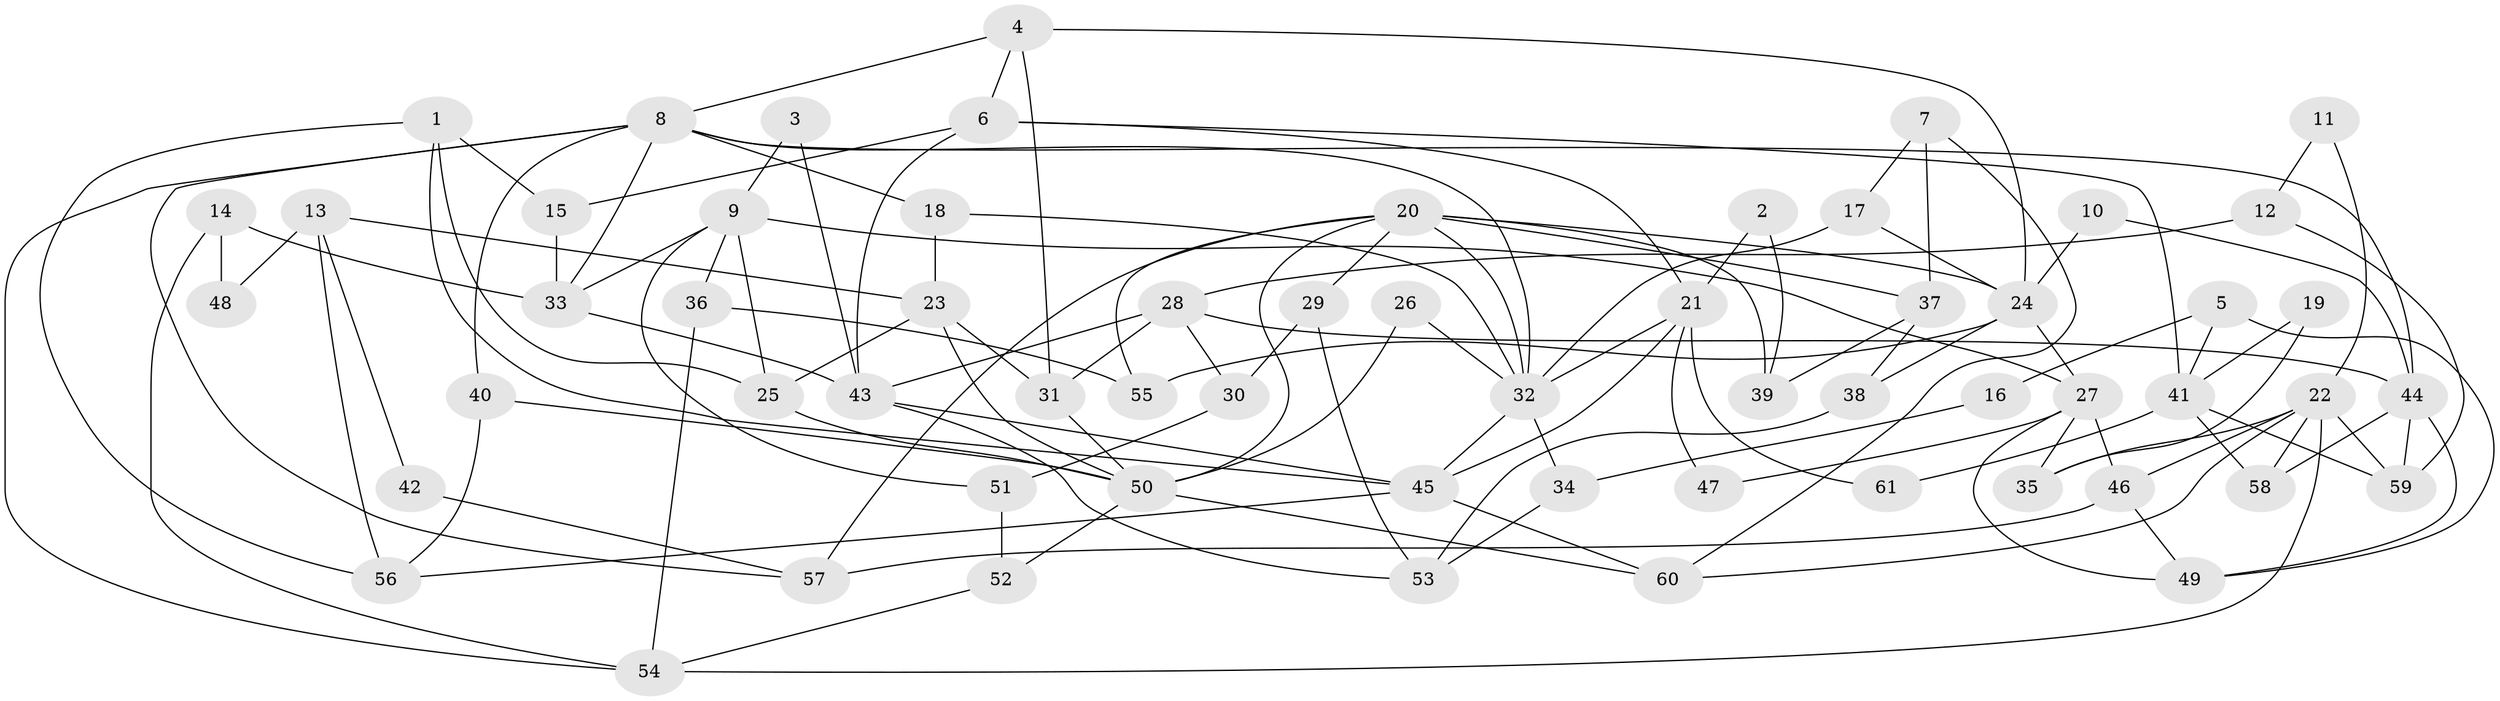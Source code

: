 // coarse degree distribution, {5: 0.16666666666666666, 2: 0.14285714285714285, 4: 0.16666666666666666, 7: 0.11904761904761904, 9: 0.023809523809523808, 11: 0.023809523809523808, 6: 0.09523809523809523, 3: 0.23809523809523808, 10: 0.023809523809523808}
// Generated by graph-tools (version 1.1) at 2025/52/02/27/25 19:52:01]
// undirected, 61 vertices, 122 edges
graph export_dot {
graph [start="1"]
  node [color=gray90,style=filled];
  1;
  2;
  3;
  4;
  5;
  6;
  7;
  8;
  9;
  10;
  11;
  12;
  13;
  14;
  15;
  16;
  17;
  18;
  19;
  20;
  21;
  22;
  23;
  24;
  25;
  26;
  27;
  28;
  29;
  30;
  31;
  32;
  33;
  34;
  35;
  36;
  37;
  38;
  39;
  40;
  41;
  42;
  43;
  44;
  45;
  46;
  47;
  48;
  49;
  50;
  51;
  52;
  53;
  54;
  55;
  56;
  57;
  58;
  59;
  60;
  61;
  1 -- 56;
  1 -- 45;
  1 -- 15;
  1 -- 25;
  2 -- 39;
  2 -- 21;
  3 -- 43;
  3 -- 9;
  4 -- 31;
  4 -- 24;
  4 -- 6;
  4 -- 8;
  5 -- 41;
  5 -- 49;
  5 -- 16;
  6 -- 41;
  6 -- 15;
  6 -- 21;
  6 -- 43;
  7 -- 60;
  7 -- 17;
  7 -- 37;
  8 -- 33;
  8 -- 18;
  8 -- 32;
  8 -- 40;
  8 -- 44;
  8 -- 54;
  8 -- 57;
  9 -- 25;
  9 -- 27;
  9 -- 33;
  9 -- 36;
  9 -- 51;
  10 -- 44;
  10 -- 24;
  11 -- 22;
  11 -- 12;
  12 -- 59;
  12 -- 28;
  13 -- 23;
  13 -- 56;
  13 -- 42;
  13 -- 48;
  14 -- 54;
  14 -- 33;
  14 -- 48;
  15 -- 33;
  16 -- 34;
  17 -- 32;
  17 -- 24;
  18 -- 32;
  18 -- 23;
  19 -- 41;
  19 -- 35;
  20 -- 57;
  20 -- 32;
  20 -- 24;
  20 -- 29;
  20 -- 37;
  20 -- 39;
  20 -- 50;
  20 -- 55;
  21 -- 32;
  21 -- 45;
  21 -- 47;
  21 -- 61;
  22 -- 60;
  22 -- 54;
  22 -- 35;
  22 -- 46;
  22 -- 58;
  22 -- 59;
  23 -- 25;
  23 -- 31;
  23 -- 50;
  24 -- 55;
  24 -- 27;
  24 -- 38;
  25 -- 50;
  26 -- 32;
  26 -- 50;
  27 -- 46;
  27 -- 35;
  27 -- 47;
  27 -- 49;
  28 -- 31;
  28 -- 43;
  28 -- 30;
  28 -- 44;
  29 -- 53;
  29 -- 30;
  30 -- 51;
  31 -- 50;
  32 -- 45;
  32 -- 34;
  33 -- 43;
  34 -- 53;
  36 -- 54;
  36 -- 55;
  37 -- 38;
  37 -- 39;
  38 -- 53;
  40 -- 50;
  40 -- 56;
  41 -- 59;
  41 -- 58;
  41 -- 61;
  42 -- 57;
  43 -- 45;
  43 -- 53;
  44 -- 49;
  44 -- 58;
  44 -- 59;
  45 -- 56;
  45 -- 60;
  46 -- 49;
  46 -- 57;
  50 -- 52;
  50 -- 60;
  51 -- 52;
  52 -- 54;
}
